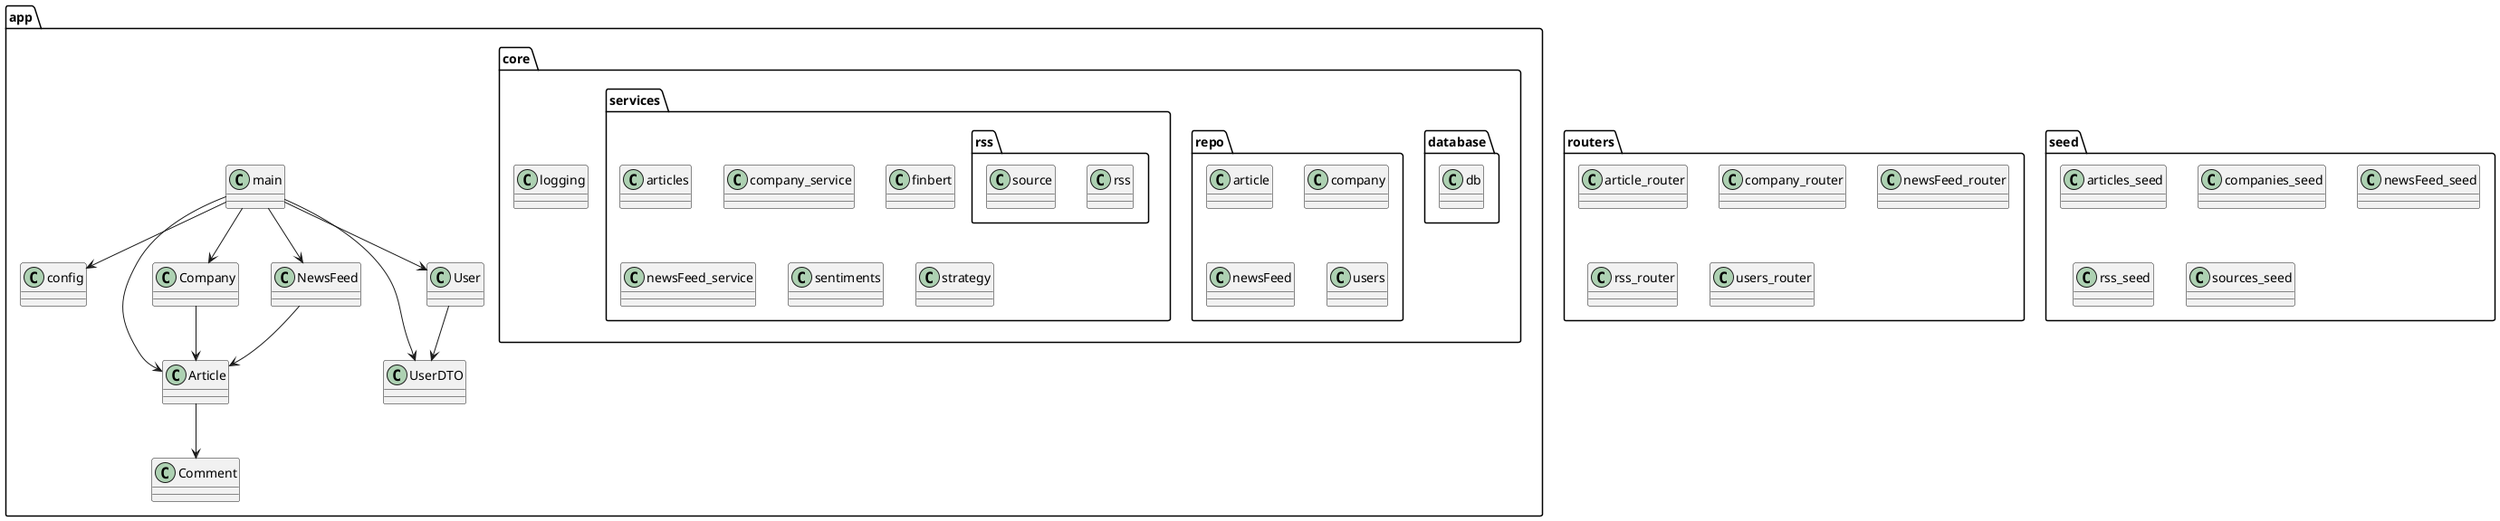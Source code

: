 @startuml
package "app" {
  package "core" {
    package "database" {
      class "db"
    }
    class "logging"
    package "repo" {
      class "article"
      class "company"
      class "newsFeed"
      class "users"
    }
    package "services" {
      class "articles"
      class "company_service"
      class "finbert"
      class "newsFeed_service"
      package "rss" {
        class "rss"
        class "source"
      }
      class "sentiments"
      class "strategy"
    }
  }
  class "config"
  class "Article"
  class "Comment"
  class "Company"
  class "NewsFeed"
  class "UserDTO"
  class "User"
  class "main"
}

package "routers" {
  class "article_router"
  class "company_router"
  class "newsFeed_router"
  class "rss_router"
  class "users_router"
}

package "seed" {
  class "articles_seed"
  class "companies_seed"
  class "newsFeed_seed"
  class "rss_seed"
  class "sources_seed"
}

main --> config
main --> Article
main --> Company
main --> NewsFeed
main --> UserDTO
main --> User

Article --> Comment
Company --> Article
NewsFeed --> Article
User --> UserDTO
@enduml